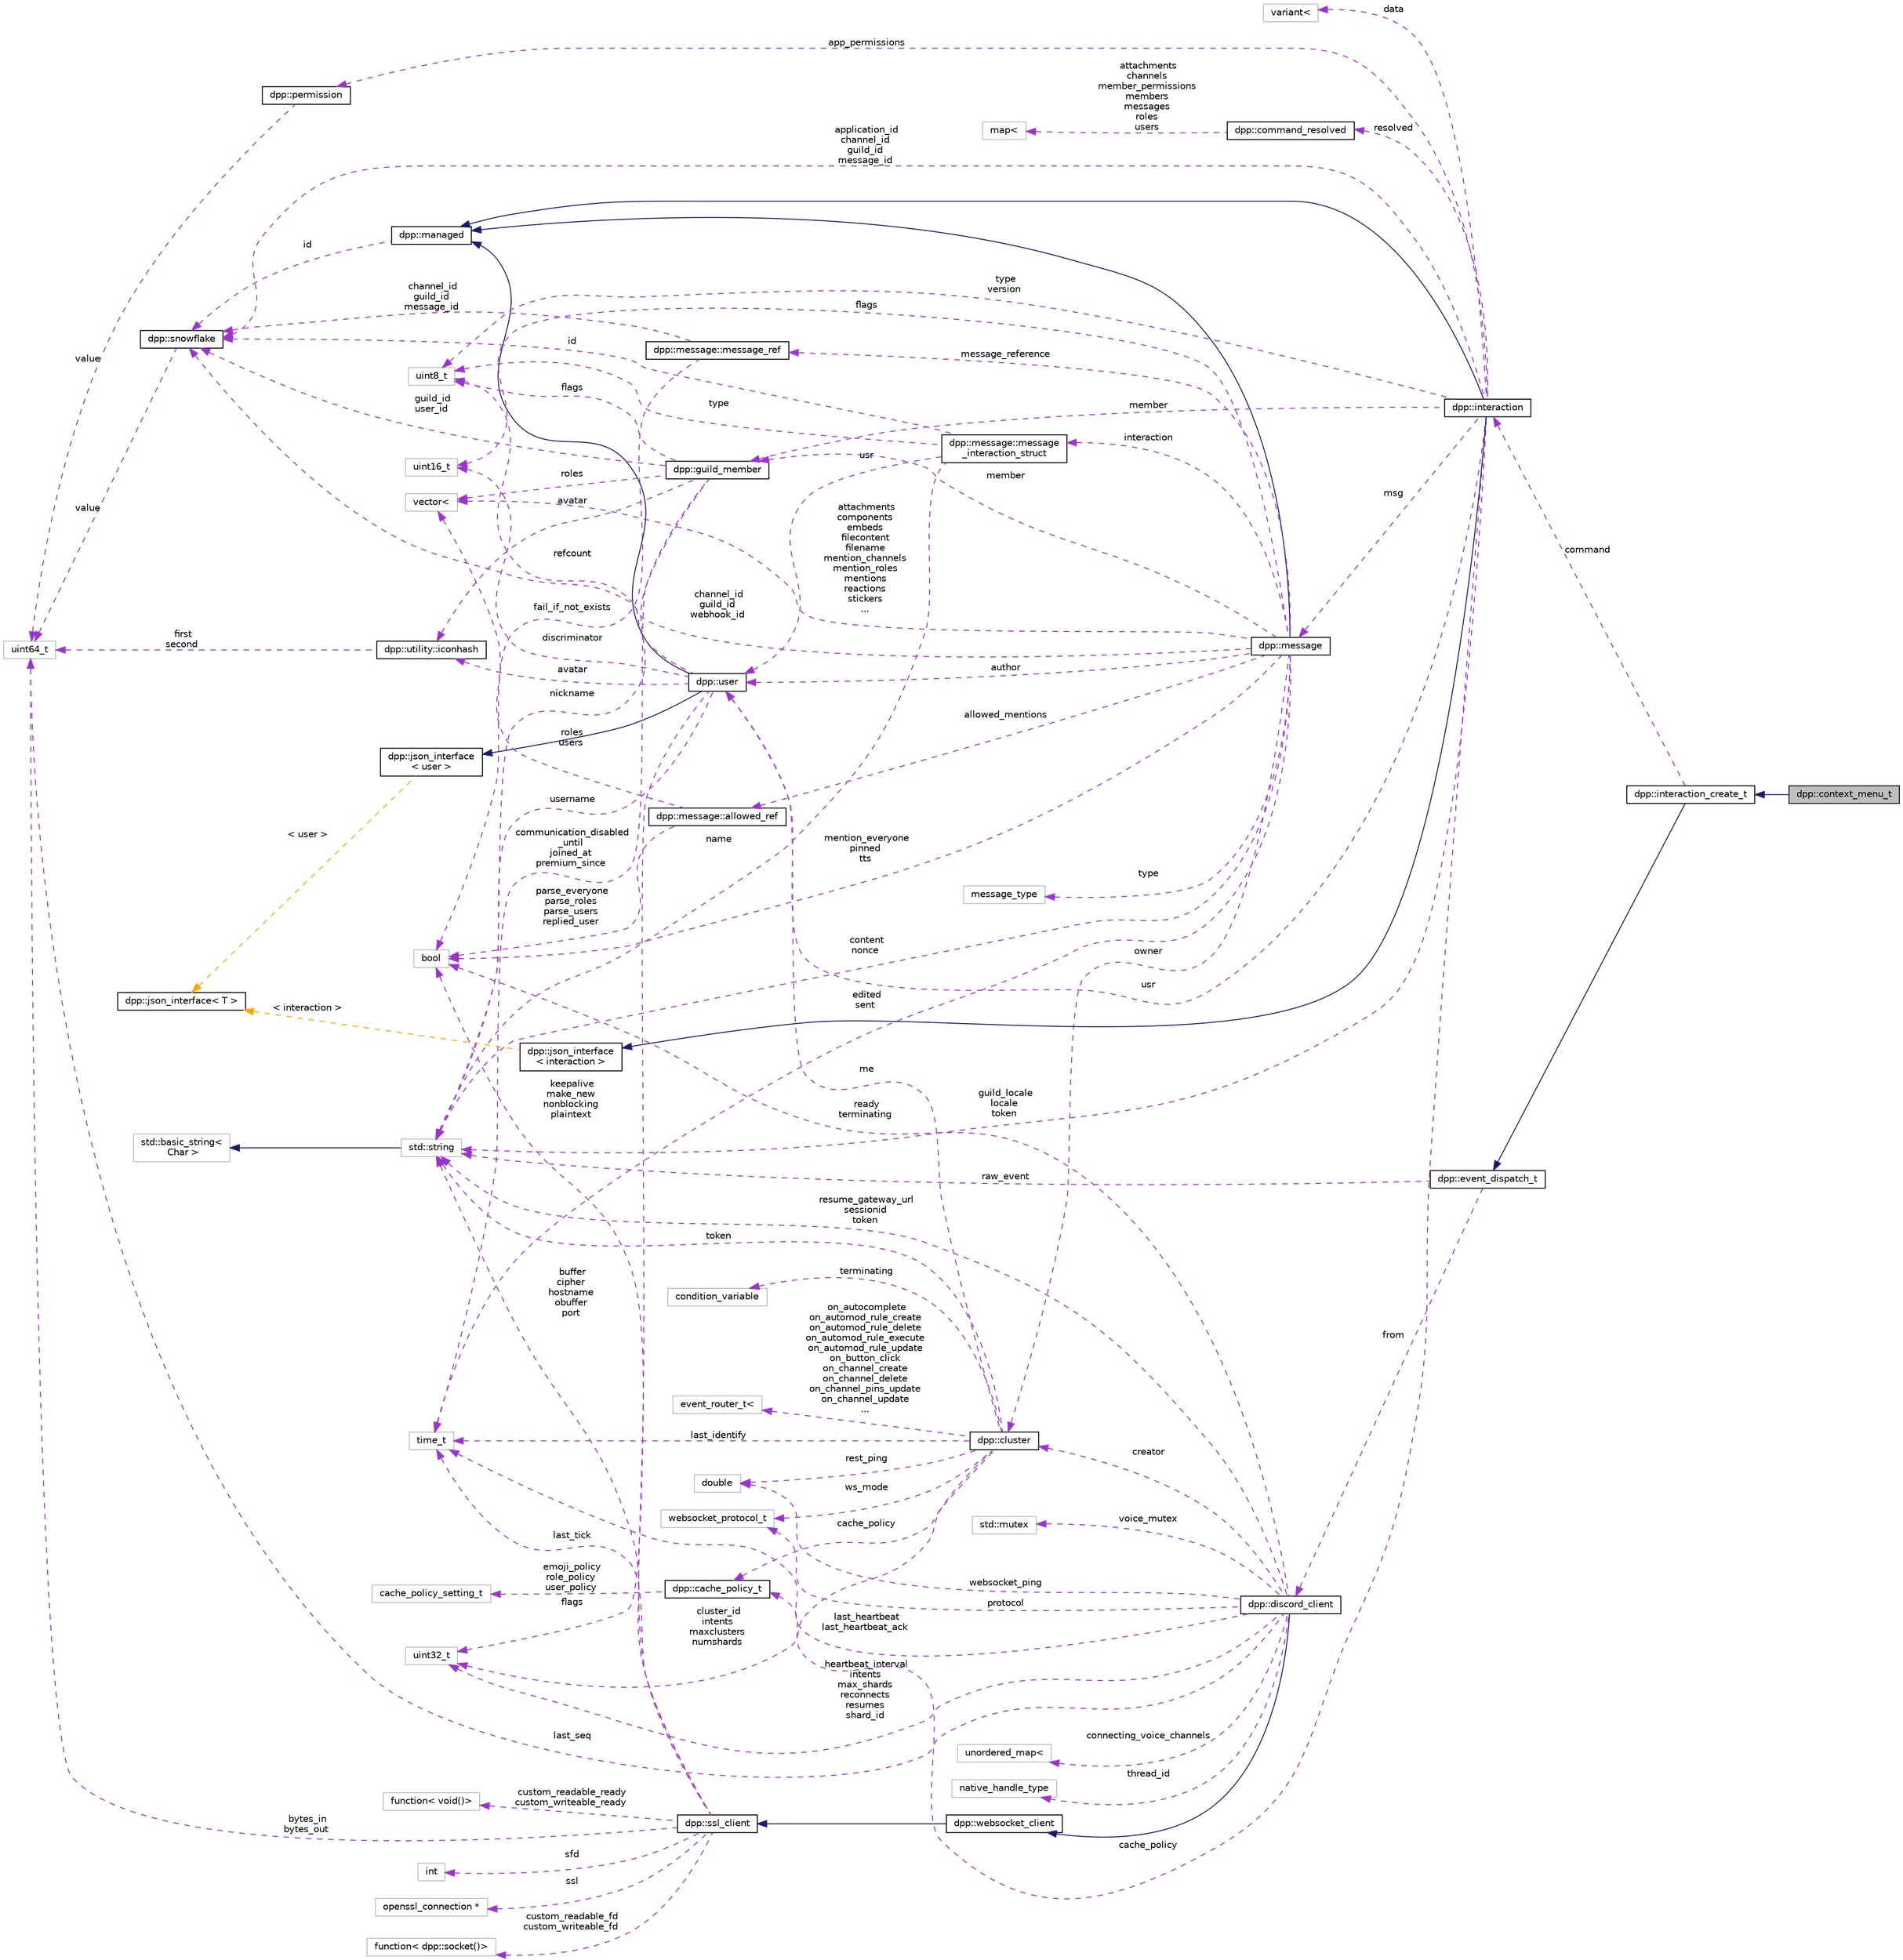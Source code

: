 digraph "dpp::context_menu_t"
{
 // INTERACTIVE_SVG=YES
 // LATEX_PDF_SIZE
  bgcolor="transparent";
  edge [fontname="Helvetica",fontsize="10",labelfontname="Helvetica",labelfontsize="10"];
  node [fontname="Helvetica",fontsize="10",shape=record];
  rankdir="LR";
  Node1 [label="dpp::context_menu_t",height=0.2,width=0.4,color="black", fillcolor="grey75", style="filled", fontcolor="black",tooltip="Base class for context menu interactions, e.g. right click on user or message."];
  Node2 -> Node1 [dir="back",color="midnightblue",fontsize="10",style="solid",fontname="Helvetica"];
  Node2 [label="dpp::interaction_create_t",height=0.2,width=0.4,color="black",URL="$structdpp_1_1interaction__create__t.html",tooltip="Create interaction."];
  Node3 -> Node2 [dir="back",color="midnightblue",fontsize="10",style="solid",fontname="Helvetica"];
  Node3 [label="dpp::event_dispatch_t",height=0.2,width=0.4,color="black",URL="$structdpp_1_1event__dispatch__t.html",tooltip="Base event parameter struct. Each event you receive from the library will have its parameter derived ..."];
  Node4 -> Node3 [dir="back",color="darkorchid3",fontsize="10",style="dashed",label=" raw_event" ,fontname="Helvetica"];
  Node4 [label="std::string",height=0.2,width=0.4,color="grey75",tooltip=" "];
  Node5 -> Node4 [dir="back",color="midnightblue",fontsize="10",style="solid",fontname="Helvetica"];
  Node5 [label="std::basic_string\<\l Char \>",height=0.2,width=0.4,color="grey75",tooltip=" "];
  Node6 -> Node3 [dir="back",color="darkorchid3",fontsize="10",style="dashed",label=" from" ,fontname="Helvetica"];
  Node6 [label="dpp::discord_client",height=0.2,width=0.4,color="black",URL="$classdpp_1_1discord__client.html",tooltip="Implements a discord client. Each discord_client connects to one shard and derives from a websocket c..."];
  Node7 -> Node6 [dir="back",color="midnightblue",fontsize="10",style="solid",fontname="Helvetica"];
  Node7 [label="dpp::websocket_client",height=0.2,width=0.4,color="black",URL="$classdpp_1_1websocket__client.html",tooltip="Implements a websocket client based on the SSL client."];
  Node8 -> Node7 [dir="back",color="midnightblue",fontsize="10",style="solid",fontname="Helvetica"];
  Node8 [label="dpp::ssl_client",height=0.2,width=0.4,color="black",URL="$classdpp_1_1ssl__client.html",tooltip="Implements a simple non-blocking SSL stream client."];
  Node4 -> Node8 [dir="back",color="darkorchid3",fontsize="10",style="dashed",label=" buffer\ncipher\nhostname\nobuffer\nport" ,fontname="Helvetica"];
  Node9 -> Node8 [dir="back",color="darkorchid3",fontsize="10",style="dashed",label=" keepalive\nmake_new\nnonblocking\nplaintext" ,fontname="Helvetica"];
  Node9 [label="bool",height=0.2,width=0.4,color="grey75",tooltip=" "];
  Node10 -> Node8 [dir="back",color="darkorchid3",fontsize="10",style="dashed",label=" sfd" ,fontname="Helvetica"];
  Node10 [label="int",height=0.2,width=0.4,color="grey75",tooltip=" "];
  Node11 -> Node8 [dir="back",color="darkorchid3",fontsize="10",style="dashed",label=" ssl" ,fontname="Helvetica"];
  Node11 [label="openssl_connection *",height=0.2,width=0.4,color="grey75",tooltip=" "];
  Node12 -> Node8 [dir="back",color="darkorchid3",fontsize="10",style="dashed",label=" last_tick" ,fontname="Helvetica"];
  Node12 [label="time_t",height=0.2,width=0.4,color="grey75",tooltip=" "];
  Node13 -> Node8 [dir="back",color="darkorchid3",fontsize="10",style="dashed",label=" bytes_in\nbytes_out" ,fontname="Helvetica"];
  Node13 [label="uint64_t",height=0.2,width=0.4,color="grey75",tooltip=" "];
  Node14 -> Node8 [dir="back",color="darkorchid3",fontsize="10",style="dashed",label=" custom_readable_fd\ncustom_writeable_fd" ,fontname="Helvetica"];
  Node14 [label="function\< dpp::socket()\>",height=0.2,width=0.4,color="grey75",tooltip=" "];
  Node15 -> Node8 [dir="back",color="darkorchid3",fontsize="10",style="dashed",label=" custom_readable_ready\ncustom_writeable_ready" ,fontname="Helvetica"];
  Node15 [label="function\< void()\>",height=0.2,width=0.4,color="grey75",tooltip=" "];
  Node9 -> Node6 [dir="back",color="darkorchid3",fontsize="10",style="dashed",label=" ready\nterminating" ,fontname="Helvetica"];
  Node16 -> Node6 [dir="back",color="darkorchid3",fontsize="10",style="dashed",label=" creator" ,fontname="Helvetica"];
  Node16 [label="dpp::cluster",height=0.2,width=0.4,color="black",URL="$classdpp_1_1cluster.html",tooltip="The cluster class represents a group of shards and a command queue for sending and receiving commands..."];
  Node4 -> Node16 [dir="back",color="darkorchid3",fontsize="10",style="dashed",label=" token" ,fontname="Helvetica"];
  Node12 -> Node16 [dir="back",color="darkorchid3",fontsize="10",style="dashed",label=" last_identify" ,fontname="Helvetica"];
  Node17 -> Node16 [dir="back",color="darkorchid3",fontsize="10",style="dashed",label=" cluster_id\nintents\nmaxclusters\nnumshards" ,fontname="Helvetica"];
  Node17 [label="uint32_t",height=0.2,width=0.4,color="grey75",tooltip=" "];
  Node18 -> Node16 [dir="back",color="darkorchid3",fontsize="10",style="dashed",label=" rest_ping" ,fontname="Helvetica"];
  Node18 [label="double",height=0.2,width=0.4,color="grey75",tooltip=" "];
  Node19 -> Node16 [dir="back",color="darkorchid3",fontsize="10",style="dashed",label=" me" ,fontname="Helvetica"];
  Node19 [label="dpp::user",height=0.2,width=0.4,color="black",URL="$classdpp_1_1user.html",tooltip="Represents a user on discord. May or may not be a member of a dpp::guild."];
  Node20 -> Node19 [dir="back",color="midnightblue",fontsize="10",style="solid",fontname="Helvetica"];
  Node20 [label="dpp::managed",height=0.2,width=0.4,color="black",URL="$classdpp_1_1managed.html",tooltip="The managed class is the base class for various types that can be stored in a cache that are identifi..."];
  Node21 -> Node20 [dir="back",color="darkorchid3",fontsize="10",style="dashed",label=" id" ,fontname="Helvetica"];
  Node21 [label="dpp::snowflake",height=0.2,width=0.4,color="black",URL="$classdpp_1_1snowflake.html",tooltip="A container for a 64 bit unsigned value representing many things on discord. This value is known in d..."];
  Node13 -> Node21 [dir="back",color="darkorchid3",fontsize="10",style="dashed",label=" value" ,fontname="Helvetica"];
  Node22 -> Node19 [dir="back",color="midnightblue",fontsize="10",style="solid",fontname="Helvetica"];
  Node22 [label="dpp::json_interface\l\< user \>",height=0.2,width=0.4,color="black",URL="$structdpp_1_1json__interface.html",tooltip=" "];
  Node23 -> Node22 [dir="back",color="orange",fontsize="10",style="dashed",label=" \< user \>" ,fontname="Helvetica"];
  Node23 [label="dpp::json_interface\< T \>",height=0.2,width=0.4,color="black",URL="$structdpp_1_1json__interface.html",tooltip="Represents an interface for an object that can optionally implement functions for converting to and f..."];
  Node4 -> Node19 [dir="back",color="darkorchid3",fontsize="10",style="dashed",label=" username" ,fontname="Helvetica"];
  Node24 -> Node19 [dir="back",color="darkorchid3",fontsize="10",style="dashed",label=" avatar" ,fontname="Helvetica"];
  Node24 [label="dpp::utility::iconhash",height=0.2,width=0.4,color="black",URL="$structdpp_1_1utility_1_1iconhash.html",tooltip="Store a 128 bit icon hash (profile picture, server icon etc) as a 128 bit binary value made of two ui..."];
  Node13 -> Node24 [dir="back",color="darkorchid3",fontsize="10",style="dashed",label=" first\nsecond" ,fontname="Helvetica"];
  Node17 -> Node19 [dir="back",color="darkorchid3",fontsize="10",style="dashed",label=" flags" ,fontname="Helvetica"];
  Node25 -> Node19 [dir="back",color="darkorchid3",fontsize="10",style="dashed",label=" discriminator" ,fontname="Helvetica"];
  Node25 [label="uint16_t",height=0.2,width=0.4,color="grey75",tooltip=" "];
  Node26 -> Node19 [dir="back",color="darkorchid3",fontsize="10",style="dashed",label=" refcount" ,fontname="Helvetica"];
  Node26 [label="uint8_t",height=0.2,width=0.4,color="grey75",tooltip=" "];
  Node27 -> Node16 [dir="back",color="darkorchid3",fontsize="10",style="dashed",label=" cache_policy" ,fontname="Helvetica"];
  Node27 [label="dpp::cache_policy_t",height=0.2,width=0.4,color="black",URL="$structdpp_1_1cache__policy__t.html",tooltip="Represents the caching policy of the cluster."];
  Node28 -> Node27 [dir="back",color="darkorchid3",fontsize="10",style="dashed",label=" emoji_policy\nrole_policy\nuser_policy" ,fontname="Helvetica"];
  Node28 [label="cache_policy_setting_t",height=0.2,width=0.4,color="grey75",tooltip=" "];
  Node29 -> Node16 [dir="back",color="darkorchid3",fontsize="10",style="dashed",label=" ws_mode" ,fontname="Helvetica"];
  Node29 [label="websocket_protocol_t",height=0.2,width=0.4,color="grey75",tooltip=" "];
  Node30 -> Node16 [dir="back",color="darkorchid3",fontsize="10",style="dashed",label=" terminating" ,fontname="Helvetica"];
  Node30 [label="condition_variable",height=0.2,width=0.4,color="grey75",tooltip=" "];
  Node31 -> Node16 [dir="back",color="darkorchid3",fontsize="10",style="dashed",label=" on_autocomplete\non_automod_rule_create\non_automod_rule_delete\non_automod_rule_execute\non_automod_rule_update\non_button_click\non_channel_create\non_channel_delete\non_channel_pins_update\non_channel_update\n..." ,fontname="Helvetica"];
  Node31 [label="event_router_t\<",height=0.2,width=0.4,color="grey75",tooltip=" "];
  Node17 -> Node6 [dir="back",color="darkorchid3",fontsize="10",style="dashed",label=" heartbeat_interval\nintents\nmax_shards\nreconnects\nresumes\nshard_id" ,fontname="Helvetica"];
  Node12 -> Node6 [dir="back",color="darkorchid3",fontsize="10",style="dashed",label=" last_heartbeat\nlast_heartbeat_ack" ,fontname="Helvetica"];
  Node32 -> Node6 [dir="back",color="darkorchid3",fontsize="10",style="dashed",label=" thread_id" ,fontname="Helvetica"];
  Node32 [label="native_handle_type",height=0.2,width=0.4,color="grey75",tooltip=" "];
  Node13 -> Node6 [dir="back",color="darkorchid3",fontsize="10",style="dashed",label=" last_seq" ,fontname="Helvetica"];
  Node4 -> Node6 [dir="back",color="darkorchid3",fontsize="10",style="dashed",label=" resume_gateway_url\nsessionid\ntoken" ,fontname="Helvetica"];
  Node33 -> Node6 [dir="back",color="darkorchid3",fontsize="10",style="dashed",label=" voice_mutex" ,fontname="Helvetica"];
  Node33 [label="std::mutex",height=0.2,width=0.4,color="grey75",tooltip=" "];
  Node18 -> Node6 [dir="back",color="darkorchid3",fontsize="10",style="dashed",label=" websocket_ping" ,fontname="Helvetica"];
  Node29 -> Node6 [dir="back",color="darkorchid3",fontsize="10",style="dashed",label=" protocol" ,fontname="Helvetica"];
  Node34 -> Node6 [dir="back",color="darkorchid3",fontsize="10",style="dashed",label=" connecting_voice_channels" ,fontname="Helvetica"];
  Node34 [label="unordered_map\<",height=0.2,width=0.4,color="grey75",tooltip=" "];
  Node35 -> Node2 [dir="back",color="darkorchid3",fontsize="10",style="dashed",label=" command" ,fontname="Helvetica"];
  Node35 [label="dpp::interaction",height=0.2,width=0.4,color="black",URL="$classdpp_1_1interaction.html",tooltip="An interaction represents a user running a command and arrives via the dpp::cluster::on_interaction_c..."];
  Node20 -> Node35 [dir="back",color="midnightblue",fontsize="10",style="solid",fontname="Helvetica"];
  Node36 -> Node35 [dir="back",color="midnightblue",fontsize="10",style="solid",fontname="Helvetica"];
  Node36 [label="dpp::json_interface\l\< interaction \>",height=0.2,width=0.4,color="black",URL="$structdpp_1_1json__interface.html",tooltip=" "];
  Node23 -> Node36 [dir="back",color="orange",fontsize="10",style="dashed",label=" \< interaction \>" ,fontname="Helvetica"];
  Node21 -> Node35 [dir="back",color="darkorchid3",fontsize="10",style="dashed",label=" application_id\nchannel_id\nguild_id\nmessage_id" ,fontname="Helvetica"];
  Node26 -> Node35 [dir="back",color="darkorchid3",fontsize="10",style="dashed",label=" type\nversion" ,fontname="Helvetica"];
  Node37 -> Node35 [dir="back",color="darkorchid3",fontsize="10",style="dashed",label=" data" ,fontname="Helvetica"];
  Node37 [label="variant\<",height=0.2,width=0.4,color="grey75",tooltip=" "];
  Node38 -> Node35 [dir="back",color="darkorchid3",fontsize="10",style="dashed",label=" app_permissions" ,fontname="Helvetica"];
  Node38 [label="dpp::permission",height=0.2,width=0.4,color="black",URL="$classdpp_1_1permission.html",tooltip="Represents a permission bitmask (refer to enum dpp::permissions) which are hold in an uint64_t."];
  Node13 -> Node38 [dir="back",color="darkorchid3",fontsize="10",style="dashed",label=" value" ,fontname="Helvetica"];
  Node39 -> Node35 [dir="back",color="darkorchid3",fontsize="10",style="dashed",label=" msg" ,fontname="Helvetica"];
  Node39 [label="dpp::message",height=0.2,width=0.4,color="black",URL="$structdpp_1_1message.html",tooltip="Represents messages sent and received on Discord."];
  Node20 -> Node39 [dir="back",color="midnightblue",fontsize="10",style="solid",fontname="Helvetica"];
  Node21 -> Node39 [dir="back",color="darkorchid3",fontsize="10",style="dashed",label=" channel_id\nguild_id\nwebhook_id" ,fontname="Helvetica"];
  Node19 -> Node39 [dir="back",color="darkorchid3",fontsize="10",style="dashed",label=" author" ,fontname="Helvetica"];
  Node40 -> Node39 [dir="back",color="darkorchid3",fontsize="10",style="dashed",label=" member" ,fontname="Helvetica"];
  Node40 [label="dpp::guild_member",height=0.2,width=0.4,color="black",URL="$classdpp_1_1guild__member.html",tooltip="Represents dpp::user membership upon a dpp::guild. This contains the user's nickname,..."];
  Node4 -> Node40 [dir="back",color="darkorchid3",fontsize="10",style="dashed",label=" nickname" ,fontname="Helvetica"];
  Node41 -> Node40 [dir="back",color="darkorchid3",fontsize="10",style="dashed",label=" roles" ,fontname="Helvetica"];
  Node41 [label="vector\<",height=0.2,width=0.4,color="grey75",tooltip=" "];
  Node21 -> Node40 [dir="back",color="darkorchid3",fontsize="10",style="dashed",label=" guild_id\nuser_id" ,fontname="Helvetica"];
  Node24 -> Node40 [dir="back",color="darkorchid3",fontsize="10",style="dashed",label=" avatar" ,fontname="Helvetica"];
  Node12 -> Node40 [dir="back",color="darkorchid3",fontsize="10",style="dashed",label=" communication_disabled\l_until\njoined_at\npremium_since" ,fontname="Helvetica"];
  Node26 -> Node40 [dir="back",color="darkorchid3",fontsize="10",style="dashed",label=" flags" ,fontname="Helvetica"];
  Node4 -> Node39 [dir="back",color="darkorchid3",fontsize="10",style="dashed",label=" content\nnonce" ,fontname="Helvetica"];
  Node41 -> Node39 [dir="back",color="darkorchid3",fontsize="10",style="dashed",label=" attachments\ncomponents\nembeds\nfilecontent\nfilename\nmention_channels\nmention_roles\nmentions\nreactions\nstickers\n..." ,fontname="Helvetica"];
  Node12 -> Node39 [dir="back",color="darkorchid3",fontsize="10",style="dashed",label=" edited\nsent" ,fontname="Helvetica"];
  Node42 -> Node39 [dir="back",color="darkorchid3",fontsize="10",style="dashed",label=" message_reference" ,fontname="Helvetica"];
  Node42 [label="dpp::message::message_ref",height=0.2,width=0.4,color="black",URL="$structdpp_1_1message_1_1message__ref.html",tooltip="Reference to another message, e.g. a reply."];
  Node21 -> Node42 [dir="back",color="darkorchid3",fontsize="10",style="dashed",label=" channel_id\nguild_id\nmessage_id" ,fontname="Helvetica"];
  Node9 -> Node42 [dir="back",color="darkorchid3",fontsize="10",style="dashed",label=" fail_if_not_exists" ,fontname="Helvetica"];
  Node43 -> Node39 [dir="back",color="darkorchid3",fontsize="10",style="dashed",label=" interaction" ,fontname="Helvetica"];
  Node43 [label="dpp::message::message\l_interaction_struct",height=0.2,width=0.4,color="black",URL="$structdpp_1_1message_1_1message__interaction__struct.html",tooltip="Reference to an interaction."];
  Node21 -> Node43 [dir="back",color="darkorchid3",fontsize="10",style="dashed",label=" id" ,fontname="Helvetica"];
  Node26 -> Node43 [dir="back",color="darkorchid3",fontsize="10",style="dashed",label=" type" ,fontname="Helvetica"];
  Node4 -> Node43 [dir="back",color="darkorchid3",fontsize="10",style="dashed",label=" name" ,fontname="Helvetica"];
  Node19 -> Node43 [dir="back",color="darkorchid3",fontsize="10",style="dashed",label=" usr" ,fontname="Helvetica"];
  Node44 -> Node39 [dir="back",color="darkorchid3",fontsize="10",style="dashed",label=" allowed_mentions" ,fontname="Helvetica"];
  Node44 [label="dpp::message::allowed_ref",height=0.2,width=0.4,color="black",URL="$structdpp_1_1message_1_1allowed__ref.html",tooltip="Allowed mentions details."];
  Node9 -> Node44 [dir="back",color="darkorchid3",fontsize="10",style="dashed",label=" parse_everyone\nparse_roles\nparse_users\nreplied_user" ,fontname="Helvetica"];
  Node41 -> Node44 [dir="back",color="darkorchid3",fontsize="10",style="dashed",label=" roles\nusers" ,fontname="Helvetica"];
  Node16 -> Node39 [dir="back",color="darkorchid3",fontsize="10",style="dashed",label=" owner" ,fontname="Helvetica"];
  Node45 -> Node39 [dir="back",color="darkorchid3",fontsize="10",style="dashed",label=" type" ,fontname="Helvetica"];
  Node45 [label="message_type",height=0.2,width=0.4,color="grey75",tooltip=" "];
  Node25 -> Node39 [dir="back",color="darkorchid3",fontsize="10",style="dashed",label=" flags" ,fontname="Helvetica"];
  Node9 -> Node39 [dir="back",color="darkorchid3",fontsize="10",style="dashed",label=" mention_everyone\npinned\ntts" ,fontname="Helvetica"];
  Node40 -> Node35 [dir="back",color="darkorchid3",fontsize="10",style="dashed",label=" member" ,fontname="Helvetica"];
  Node19 -> Node35 [dir="back",color="darkorchid3",fontsize="10",style="dashed",label=" usr" ,fontname="Helvetica"];
  Node4 -> Node35 [dir="back",color="darkorchid3",fontsize="10",style="dashed",label=" guild_locale\nlocale\ntoken" ,fontname="Helvetica"];
  Node46 -> Node35 [dir="back",color="darkorchid3",fontsize="10",style="dashed",label=" resolved" ,fontname="Helvetica"];
  Node46 [label="dpp::command_resolved",height=0.2,width=0.4,color="black",URL="$structdpp_1_1command__resolved.html",tooltip="Resolved snowflake ids to users, guild members, roles and channels."];
  Node47 -> Node46 [dir="back",color="darkorchid3",fontsize="10",style="dashed",label=" attachments\nchannels\nmember_permissions\nmembers\nmessages\nroles\nusers" ,fontname="Helvetica"];
  Node47 [label="map\<",height=0.2,width=0.4,color="grey75",tooltip=" "];
  Node27 -> Node35 [dir="back",color="darkorchid3",fontsize="10",style="dashed",label=" cache_policy" ,fontname="Helvetica"];
}
